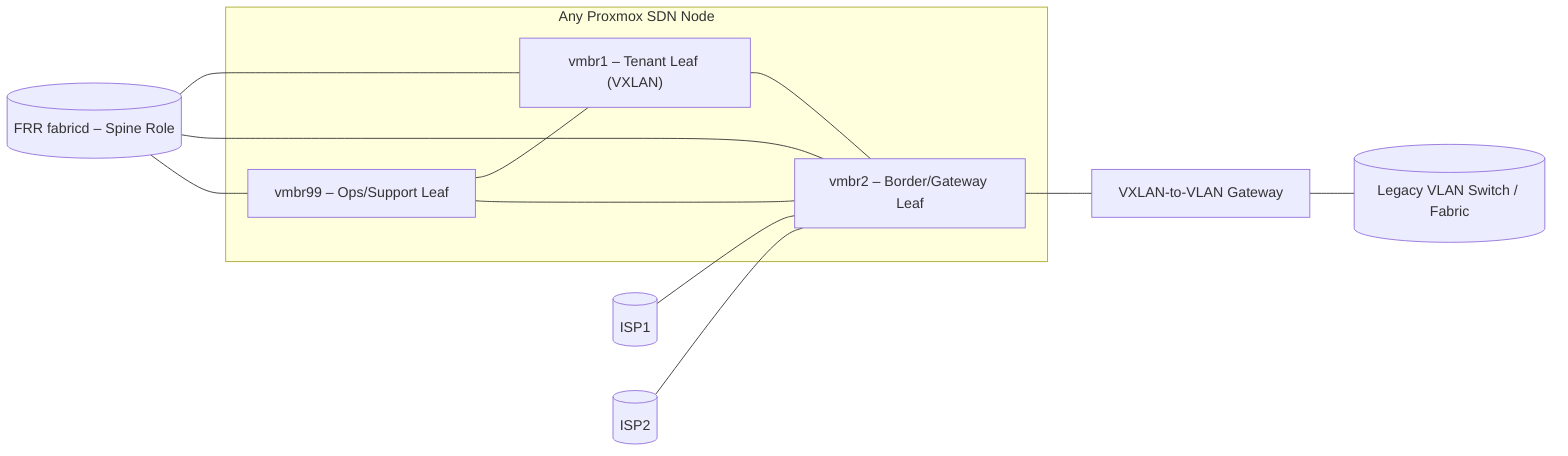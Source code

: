graph LR
  subgraph ProxmoxNode["Any Proxmox SDN Node"]
    vmbr1["vmbr1 – Tenant Leaf (VXLAN)"]
    vmbr2["vmbr2 – Border/Gateway Leaf"]
    vmbr99["vmbr99 – Ops/Support Leaf"]

    vmbr99 --- vmbr1
    vmbr99 --- vmbr2
    vmbr1 --- vmbr2
  end

  ISP1[(ISP1)]
  ISP2[(ISP2)]
  FRR[(FRR fabricd – Spine Role)]
  LegacyVLAN[(Legacy VLAN Switch / Fabric)]

  ISP1 --- vmbr2
  ISP2 --- vmbr2

  %% VXLAN ↔ VLAN Gateway now off vmbr2
  vmbr2 --- VXGW["VXLAN-to-VLAN Gateway"]
  VXGW --- LegacyVLAN

  FRR --- vmbr1
  FRR --- vmbr2
  FRR --- vmbr99